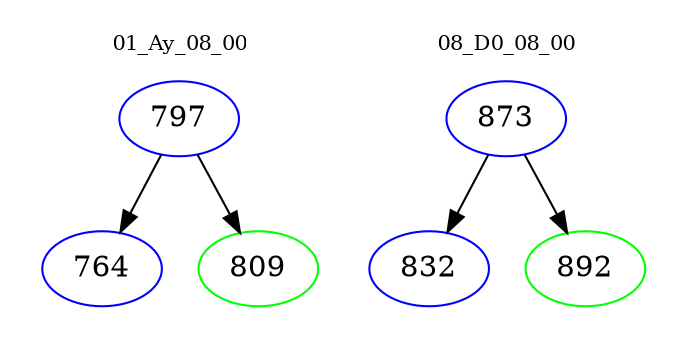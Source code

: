 digraph{
subgraph cluster_0 {
color = white
label = "01_Ay_08_00";
fontsize=10;
T0_797 [label="797", color="blue"]
T0_797 -> T0_764 [color="black"]
T0_764 [label="764", color="blue"]
T0_797 -> T0_809 [color="black"]
T0_809 [label="809", color="green"]
}
subgraph cluster_1 {
color = white
label = "08_D0_08_00";
fontsize=10;
T1_873 [label="873", color="blue"]
T1_873 -> T1_832 [color="black"]
T1_832 [label="832", color="blue"]
T1_873 -> T1_892 [color="black"]
T1_892 [label="892", color="green"]
}
}
